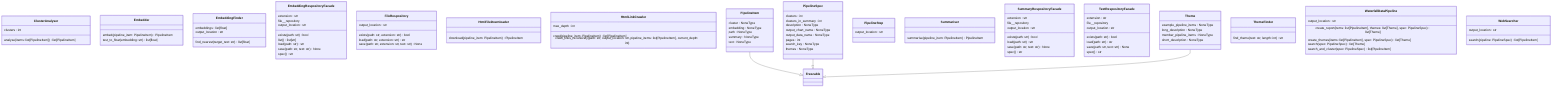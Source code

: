 classDiagram
  class ClusterAnalyser {
    clusters : int
    analyse(items: list[PipelineItem]) list[PipelineItem]
  }
  class Embedder {
    embed(pipeline_item: PipelineItem) PipelineItem
    test_to_float(embedding: str) list[float]
  }
  class EmbeddingFinder {
    embeddings : list[float]
    output_location : str
    find_nearest(target_text: str) list[float]
  }
  class EmbeddingRespositoryFacade {
    extension : str
    file__repository
    output_location : str
    exists(path: str) bool
    list() list[str]
    load(path: str) str
    save(path: str, text: str) None
    spec() str
  }
  class FileRespository {
    output_location : str
    exists(path: str, extension: str) bool
    load(path: str, extension: str) str
    save(path: str, extension: str, text: str) None
  }
  class Freezable {
  }
  class HtmlFileDownloader {
    download(pipeline_item: PipelineItem) PipelineItem
  }
  class HtmlLinkCrawler {
    max_depth : int
    crawl(pipeline_item: PipelineItem) list[PipelineItem]
    crawl_links_recursively(path: str, output_location: str, pipeline_items: list[PipelineItem], current_depth: int)
  }
  class PipelineItem {
    cluster : NoneType
    embedding : NoneType
    path : NoneType
    summary : NoneType
    text : NoneType
  }
  class PipelineSpec {
    clusters : int
    clusters_in_summary : int
    description : NoneType
    output_chart_name : NoneType
    output_data_name : NoneType
    pages : int
    search_key : NoneType
    themes : NoneType
  }
  class PipelineStep {
    output_location : str
  }
  class Summariser {
    summarise(pipeline_item: PipelineItem) PipelineItem
  }
  class SummaryRespositoryFacade {
    extension : str
    file__repository
    output_location : str
    exists(path: str) bool
    load(path: str) str
    save(path: str, text: str) None
    spec() str
  }
  class TextRespositoryFacade {
    extension : str
    file__repository
    output_location : str
    exists(path: str) bool
    load(path: str) str
    save(path: str, text: str) None
    spec() str
  }
  class Theme {
    example_pipeline_items : NoneType
    long_description : NoneType
    member_pipeline_items : NoneType
    short_description : NoneType
  }
  class ThemeFinder {
    find_theme(text: str, length: int) str
  }
  class WaterfallDataPipeline {
    output_location : str
    create_report(items: list[PipelineItem], themes: list[Theme], spec: PipelineSpec) list[Theme]
    create_themes(items: list[PipelineItem], spec: PipelineSpec) list[Theme]
    search(spec: PipelineSpec) list[Theme]
    search_and_cluster(spec: PipelineSpec) list[PipelineItem]
  }
  class WebSearcher {
    output_location : str
    search(pipeline: PipelineSpec) list[PipelineItem]
  }
  PipelineItem --|> Freezable
  PipelineSpec --|> Freezable
  Theme --|> Freezable